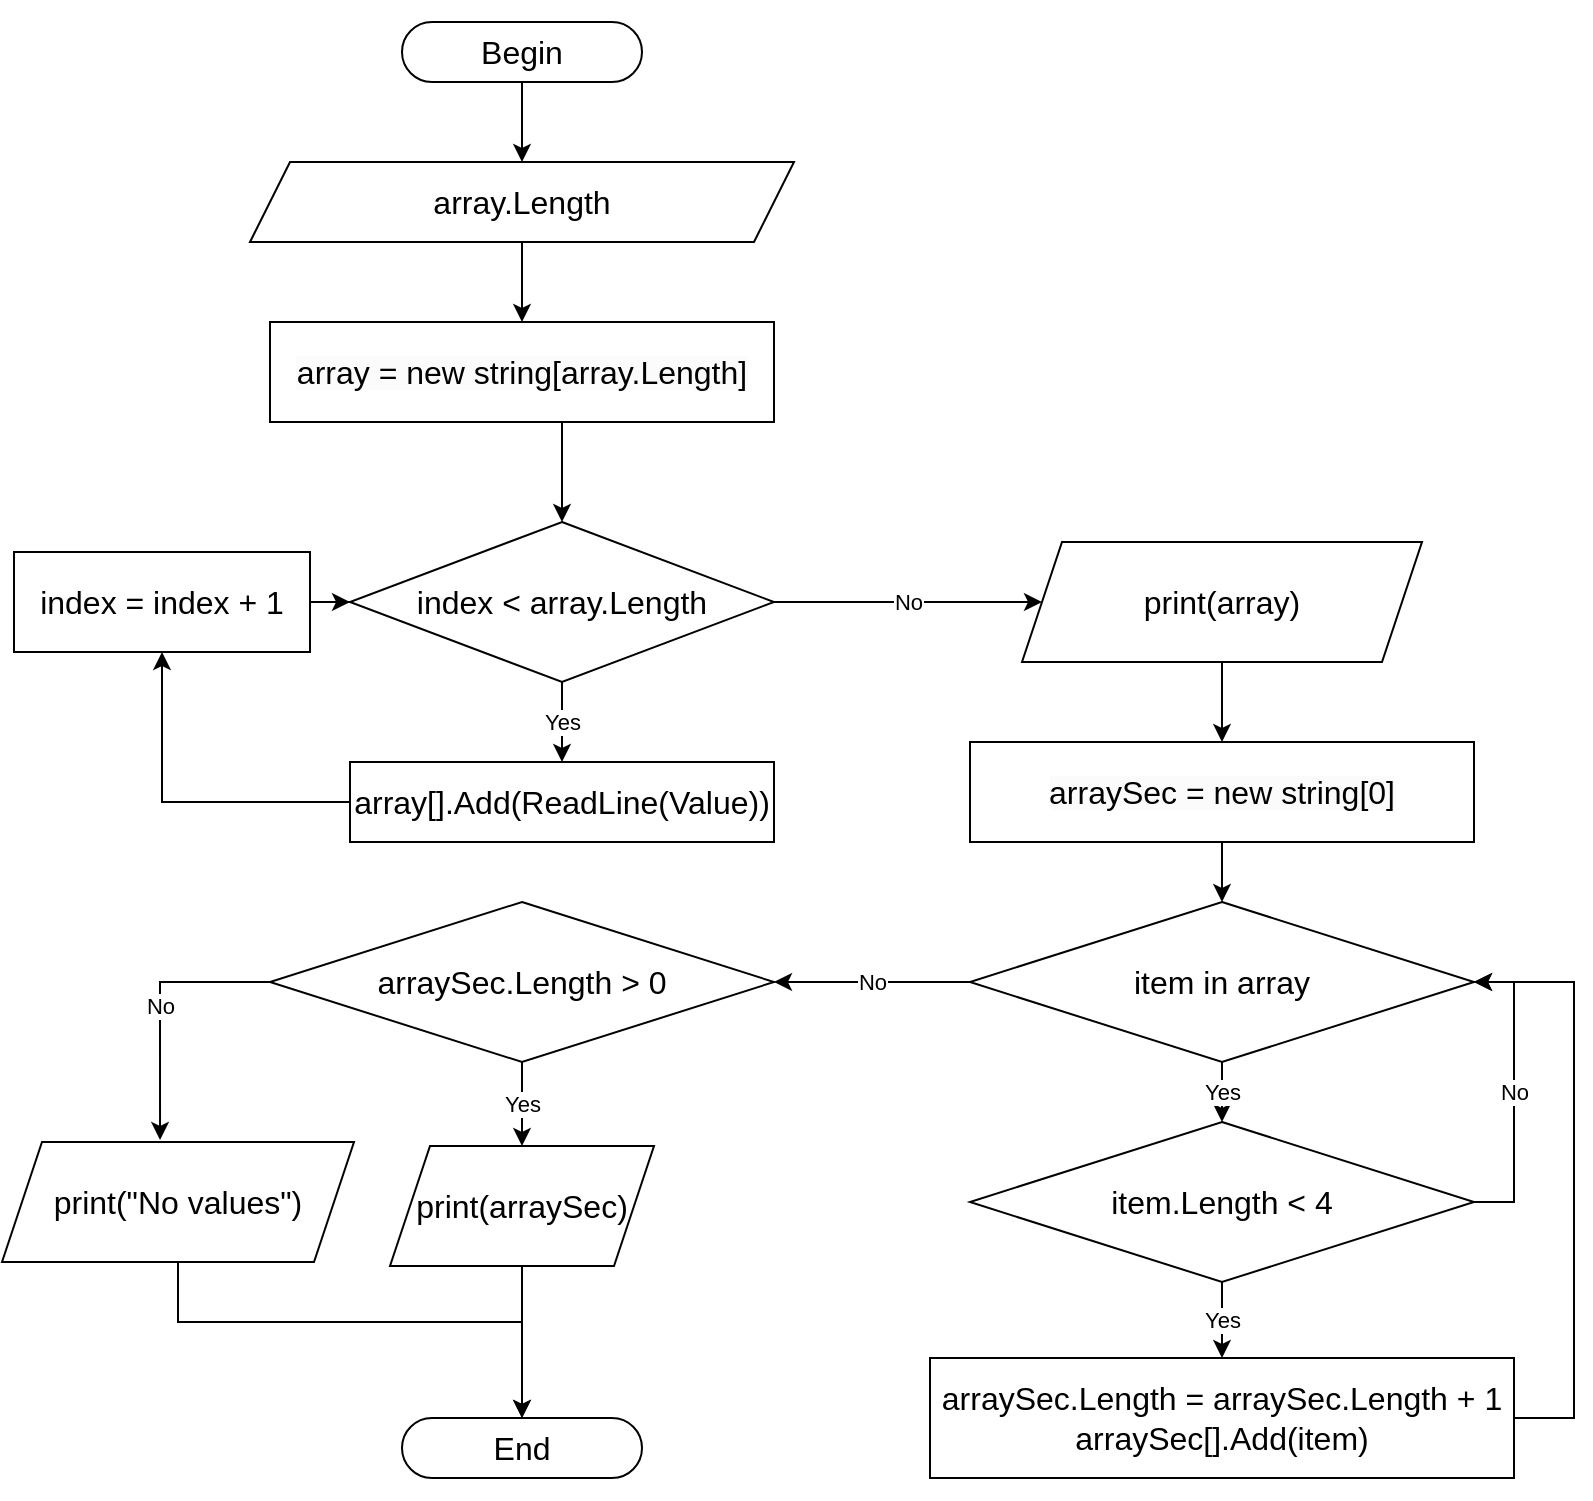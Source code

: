 <mxfile version="21.6.5" type="device">
  <diagram id="JMvUDUzu7DdJZuxMk_ak" name="Блок-схема">
    <mxGraphModel dx="1050" dy="628" grid="1" gridSize="10" guides="1" tooltips="1" connect="1" arrows="1" fold="1" page="1" pageScale="1" pageWidth="827" pageHeight="1169" math="0" shadow="0">
      <root>
        <mxCell id="0" />
        <mxCell id="1" parent="0" />
        <mxCell id="fG02n0lRSxjAPai-UZ8K-26" style="edgeStyle=orthogonalEdgeStyle;rounded=0;orthogonalLoop=1;jettySize=auto;html=1;" parent="1" source="3kPemx5dQ13LKe2ejdXv-1" target="me38QTLhwfyfPdWnz1It-1" edge="1">
          <mxGeometry relative="1" as="geometry" />
        </mxCell>
        <mxCell id="3kPemx5dQ13LKe2ejdXv-1" value="&lt;p style=&quot;font-size: 16px;&quot;&gt;Begin&lt;/p&gt;" style="rounded=1;whiteSpace=wrap;html=1;arcSize=50;fontSize=16;" parent="1" vertex="1">
          <mxGeometry x="204" y="10" width="120" height="30" as="geometry" />
        </mxCell>
        <mxCell id="fG02n0lRSxjAPai-UZ8K-27" style="edgeStyle=orthogonalEdgeStyle;rounded=0;orthogonalLoop=1;jettySize=auto;html=1;entryX=0.5;entryY=0;entryDx=0;entryDy=0;" parent="1" source="me38QTLhwfyfPdWnz1It-1" target="fG02n0lRSxjAPai-UZ8K-15" edge="1">
          <mxGeometry relative="1" as="geometry" />
        </mxCell>
        <mxCell id="me38QTLhwfyfPdWnz1It-1" value="array.Length" style="shape=parallelogram;perimeter=parallelogramPerimeter;whiteSpace=wrap;html=1;fixedSize=1;fontSize=16;" parent="1" vertex="1">
          <mxGeometry x="128" y="80" width="272" height="40" as="geometry" />
        </mxCell>
        <mxCell id="fG02n0lRSxjAPai-UZ8K-5" style="edgeStyle=orthogonalEdgeStyle;rounded=0;orthogonalLoop=1;jettySize=auto;html=1;entryX=0.5;entryY=1;entryDx=0;entryDy=0;" parent="1" source="me38QTLhwfyfPdWnz1It-2" target="oFWZh2kg4sld_c-B7KkB-2" edge="1">
          <mxGeometry relative="1" as="geometry">
            <Array as="points">
              <mxPoint x="84" y="400" />
            </Array>
          </mxGeometry>
        </mxCell>
        <mxCell id="me38QTLhwfyfPdWnz1It-2" value="array[].Add(ReadLine(Value))" style="rounded=0;whiteSpace=wrap;html=1;fontSize=16;" parent="1" vertex="1">
          <mxGeometry x="178" y="380" width="212" height="40" as="geometry" />
        </mxCell>
        <mxCell id="fG02n0lRSxjAPai-UZ8K-4" value="Yes" style="edgeStyle=orthogonalEdgeStyle;rounded=0;orthogonalLoop=1;jettySize=auto;html=1;entryX=0.5;entryY=0;entryDx=0;entryDy=0;" parent="1" source="me38QTLhwfyfPdWnz1It-3" target="me38QTLhwfyfPdWnz1It-2" edge="1">
          <mxGeometry relative="1" as="geometry" />
        </mxCell>
        <mxCell id="fG02n0lRSxjAPai-UZ8K-6" value="No" style="edgeStyle=orthogonalEdgeStyle;rounded=0;orthogonalLoop=1;jettySize=auto;html=1;entryX=0;entryY=0.5;entryDx=0;entryDy=0;" parent="1" source="me38QTLhwfyfPdWnz1It-3" target="ZEoWKPuYcc5IThMoWa3g-1" edge="1">
          <mxGeometry relative="1" as="geometry" />
        </mxCell>
        <mxCell id="me38QTLhwfyfPdWnz1It-3" value="index &amp;lt; array.Length" style="rhombus;whiteSpace=wrap;html=1;fontSize=16;" parent="1" vertex="1">
          <mxGeometry x="178" y="260" width="212" height="80" as="geometry" />
        </mxCell>
        <mxCell id="fG02n0lRSxjAPai-UZ8K-24" style="edgeStyle=orthogonalEdgeStyle;rounded=0;orthogonalLoop=1;jettySize=auto;html=1;entryX=0.5;entryY=0;entryDx=0;entryDy=0;" parent="1" source="ZEoWKPuYcc5IThMoWa3g-1" target="fG02n0lRSxjAPai-UZ8K-17" edge="1">
          <mxGeometry relative="1" as="geometry" />
        </mxCell>
        <mxCell id="ZEoWKPuYcc5IThMoWa3g-1" value="print(array)" style="shape=parallelogram;perimeter=parallelogramPerimeter;whiteSpace=wrap;html=1;fixedSize=1;fontSize=16;fontStyle=0" parent="1" vertex="1">
          <mxGeometry x="514" y="270" width="200" height="60" as="geometry" />
        </mxCell>
        <mxCell id="ZEoWKPuYcc5IThMoWa3g-3" value="&lt;p style=&quot;font-size: 16px;&quot;&gt;End&lt;/p&gt;" style="rounded=1;whiteSpace=wrap;html=1;arcSize=50;fontSize=16;" parent="1" vertex="1">
          <mxGeometry x="204" y="708" width="120" height="30" as="geometry" />
        </mxCell>
        <mxCell id="fG02n0lRSxjAPai-UZ8K-2" style="edgeStyle=orthogonalEdgeStyle;rounded=0;orthogonalLoop=1;jettySize=auto;html=1;entryX=0;entryY=0.5;entryDx=0;entryDy=0;" parent="1" source="oFWZh2kg4sld_c-B7KkB-2" target="me38QTLhwfyfPdWnz1It-3" edge="1">
          <mxGeometry relative="1" as="geometry" />
        </mxCell>
        <mxCell id="oFWZh2kg4sld_c-B7KkB-2" value="index = index + 1" style="rounded=0;whiteSpace=wrap;html=1;fontSize=16;" parent="1" vertex="1">
          <mxGeometry x="10" y="275" width="148" height="50" as="geometry" />
        </mxCell>
        <mxCell id="fG02n0lRSxjAPai-UZ8K-10" value="Yes" style="edgeStyle=orthogonalEdgeStyle;rounded=0;orthogonalLoop=1;jettySize=auto;html=1;entryX=0.5;entryY=0;entryDx=0;entryDy=0;" parent="1" source="fG02n0lRSxjAPai-UZ8K-7" target="fG02n0lRSxjAPai-UZ8K-9" edge="1">
          <mxGeometry relative="1" as="geometry" />
        </mxCell>
        <mxCell id="fG02n0lRSxjAPai-UZ8K-22" value="No" style="edgeStyle=orthogonalEdgeStyle;rounded=0;orthogonalLoop=1;jettySize=auto;html=1;entryX=1;entryY=0.5;entryDx=0;entryDy=0;" parent="1" source="fG02n0lRSxjAPai-UZ8K-7" target="fG02n0lRSxjAPai-UZ8K-21" edge="1">
          <mxGeometry relative="1" as="geometry" />
        </mxCell>
        <mxCell id="fG02n0lRSxjAPai-UZ8K-7" value="item in array" style="rhombus;whiteSpace=wrap;html=1;fontSize=16;" parent="1" vertex="1">
          <mxGeometry x="488" y="450" width="252" height="80" as="geometry" />
        </mxCell>
        <mxCell id="fG02n0lRSxjAPai-UZ8K-13" value="Yes" style="edgeStyle=orthogonalEdgeStyle;rounded=0;orthogonalLoop=1;jettySize=auto;html=1;entryX=0.5;entryY=0;entryDx=0;entryDy=0;" parent="1" source="fG02n0lRSxjAPai-UZ8K-9" target="fG02n0lRSxjAPai-UZ8K-12" edge="1">
          <mxGeometry relative="1" as="geometry" />
        </mxCell>
        <mxCell id="fG02n0lRSxjAPai-UZ8K-18" value="No" style="edgeStyle=orthogonalEdgeStyle;rounded=0;orthogonalLoop=1;jettySize=auto;html=1;entryX=1;entryY=0.5;entryDx=0;entryDy=0;" parent="1" source="fG02n0lRSxjAPai-UZ8K-9" target="fG02n0lRSxjAPai-UZ8K-7" edge="1">
          <mxGeometry relative="1" as="geometry">
            <Array as="points">
              <mxPoint x="760" y="600" />
              <mxPoint x="760" y="490" />
            </Array>
          </mxGeometry>
        </mxCell>
        <mxCell id="fG02n0lRSxjAPai-UZ8K-9" value="item.Length &amp;lt; 4" style="rhombus;whiteSpace=wrap;html=1;fontSize=16;" parent="1" vertex="1">
          <mxGeometry x="488" y="560" width="252" height="80" as="geometry" />
        </mxCell>
        <mxCell id="fG02n0lRSxjAPai-UZ8K-19" style="edgeStyle=orthogonalEdgeStyle;rounded=0;orthogonalLoop=1;jettySize=auto;html=1;entryX=1;entryY=0.5;entryDx=0;entryDy=0;" parent="1" source="fG02n0lRSxjAPai-UZ8K-12" target="fG02n0lRSxjAPai-UZ8K-7" edge="1">
          <mxGeometry relative="1" as="geometry">
            <Array as="points">
              <mxPoint x="790" y="708" />
              <mxPoint x="790" y="490" />
            </Array>
          </mxGeometry>
        </mxCell>
        <mxCell id="fG02n0lRSxjAPai-UZ8K-12" value="arraySec.Length = arraySec.Length + 1&lt;br&gt;arraySec[].Add(item)" style="rounded=0;whiteSpace=wrap;html=1;fontSize=16;" parent="1" vertex="1">
          <mxGeometry x="468" y="678" width="292" height="60" as="geometry" />
        </mxCell>
        <mxCell id="fG02n0lRSxjAPai-UZ8K-28" style="edgeStyle=orthogonalEdgeStyle;rounded=0;orthogonalLoop=1;jettySize=auto;html=1;entryX=0.5;entryY=0;entryDx=0;entryDy=0;" parent="1" source="fG02n0lRSxjAPai-UZ8K-15" target="me38QTLhwfyfPdWnz1It-3" edge="1">
          <mxGeometry relative="1" as="geometry">
            <Array as="points">
              <mxPoint x="284" y="220" />
              <mxPoint x="284" y="220" />
            </Array>
          </mxGeometry>
        </mxCell>
        <mxCell id="fG02n0lRSxjAPai-UZ8K-15" value="&lt;span style=&quot;color: rgb(0, 0, 0); font-family: Helvetica; font-size: 16px; font-style: normal; font-variant-ligatures: normal; font-variant-caps: normal; font-weight: 400; letter-spacing: normal; orphans: 2; text-align: center; text-indent: 0px; text-transform: none; widows: 2; word-spacing: 0px; -webkit-text-stroke-width: 0px; background-color: rgb(251, 251, 251); text-decoration-thickness: initial; text-decoration-style: initial; text-decoration-color: initial; float: none; display: inline !important;&quot;&gt;array = new string[array.Length]&lt;/span&gt;" style="rounded=0;whiteSpace=wrap;html=1;fontSize=16;" parent="1" vertex="1">
          <mxGeometry x="138" y="160" width="252" height="50" as="geometry" />
        </mxCell>
        <mxCell id="fG02n0lRSxjAPai-UZ8K-25" style="edgeStyle=orthogonalEdgeStyle;rounded=0;orthogonalLoop=1;jettySize=auto;html=1;entryX=0.5;entryY=0;entryDx=0;entryDy=0;" parent="1" source="fG02n0lRSxjAPai-UZ8K-17" target="fG02n0lRSxjAPai-UZ8K-7" edge="1">
          <mxGeometry relative="1" as="geometry" />
        </mxCell>
        <mxCell id="fG02n0lRSxjAPai-UZ8K-17" value="&lt;span style=&quot;color: rgb(0, 0, 0); font-family: Helvetica; font-size: 16px; font-style: normal; font-variant-ligatures: normal; font-variant-caps: normal; font-weight: 400; letter-spacing: normal; orphans: 2; text-align: center; text-indent: 0px; text-transform: none; widows: 2; word-spacing: 0px; -webkit-text-stroke-width: 0px; background-color: rgb(251, 251, 251); text-decoration-thickness: initial; text-decoration-style: initial; text-decoration-color: initial; float: none; display: inline !important;&quot;&gt;arraySec = new string[0]&lt;/span&gt;" style="rounded=0;whiteSpace=wrap;html=1;fontSize=16;" parent="1" vertex="1">
          <mxGeometry x="488" y="370" width="252" height="50" as="geometry" />
        </mxCell>
        <mxCell id="fG02n0lRSxjAPai-UZ8K-32" style="edgeStyle=orthogonalEdgeStyle;rounded=0;orthogonalLoop=1;jettySize=auto;html=1;entryX=0.5;entryY=0;entryDx=0;entryDy=0;" parent="1" source="fG02n0lRSxjAPai-UZ8K-20" target="ZEoWKPuYcc5IThMoWa3g-3" edge="1">
          <mxGeometry relative="1" as="geometry" />
        </mxCell>
        <mxCell id="fG02n0lRSxjAPai-UZ8K-20" value="print(arraySec)" style="shape=parallelogram;perimeter=parallelogramPerimeter;whiteSpace=wrap;html=1;fixedSize=1;fontSize=16;fontStyle=0" parent="1" vertex="1">
          <mxGeometry x="198" y="572" width="132" height="60" as="geometry" />
        </mxCell>
        <mxCell id="fG02n0lRSxjAPai-UZ8K-23" value="Yes" style="edgeStyle=orthogonalEdgeStyle;rounded=0;orthogonalLoop=1;jettySize=auto;html=1;entryX=0.5;entryY=0;entryDx=0;entryDy=0;" parent="1" source="fG02n0lRSxjAPai-UZ8K-21" target="fG02n0lRSxjAPai-UZ8K-20" edge="1">
          <mxGeometry relative="1" as="geometry" />
        </mxCell>
        <mxCell id="fG02n0lRSxjAPai-UZ8K-31" value="No" style="edgeStyle=orthogonalEdgeStyle;rounded=0;orthogonalLoop=1;jettySize=auto;html=1;entryX=0.449;entryY=-0.017;entryDx=0;entryDy=0;entryPerimeter=0;" parent="1" source="fG02n0lRSxjAPai-UZ8K-21" target="fG02n0lRSxjAPai-UZ8K-29" edge="1">
          <mxGeometry relative="1" as="geometry">
            <Array as="points">
              <mxPoint x="83" y="490" />
            </Array>
          </mxGeometry>
        </mxCell>
        <mxCell id="fG02n0lRSxjAPai-UZ8K-21" value="arraySec.Length &amp;gt; 0" style="rhombus;whiteSpace=wrap;html=1;fontSize=16;" parent="1" vertex="1">
          <mxGeometry x="138" y="450" width="252" height="80" as="geometry" />
        </mxCell>
        <mxCell id="fG02n0lRSxjAPai-UZ8K-33" style="edgeStyle=orthogonalEdgeStyle;rounded=0;orthogonalLoop=1;jettySize=auto;html=1;" parent="1" source="fG02n0lRSxjAPai-UZ8K-29" target="ZEoWKPuYcc5IThMoWa3g-3" edge="1">
          <mxGeometry relative="1" as="geometry">
            <Array as="points">
              <mxPoint x="92" y="660" />
              <mxPoint x="264" y="660" />
            </Array>
          </mxGeometry>
        </mxCell>
        <mxCell id="fG02n0lRSxjAPai-UZ8K-29" value="print(&quot;No values&quot;)" style="shape=parallelogram;perimeter=parallelogramPerimeter;whiteSpace=wrap;html=1;fixedSize=1;fontSize=16;fontStyle=0" parent="1" vertex="1">
          <mxGeometry x="4" y="570" width="176" height="60" as="geometry" />
        </mxCell>
      </root>
    </mxGraphModel>
  </diagram>
</mxfile>
